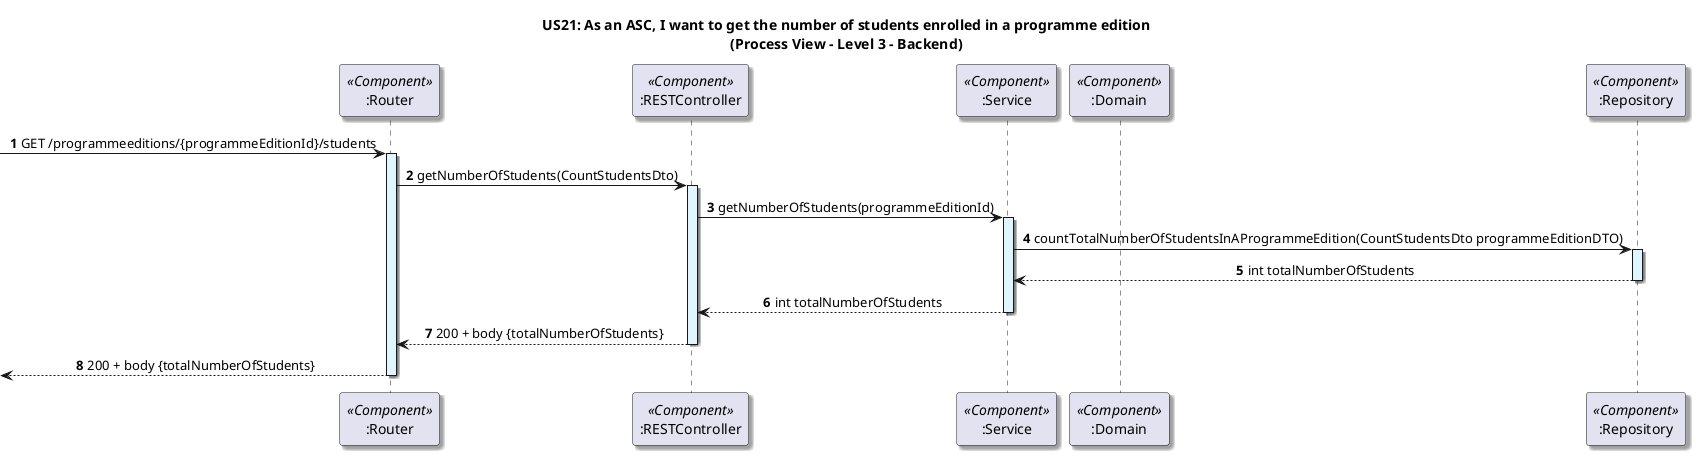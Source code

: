 @startuml

title US21: As an ASC, I want to get the number of students enrolled in a programme edition\n(Process View - Level 3 - Backend)

skinparam defaultTextAlignment center
skinparam shadowing true

autonumber

participant ":Router" as router <<Component>>
participant ":RESTController" as controller <<Component>>
participant ":Service" as service <<Component>>
participant ":Domain" as domain <<Component>>
participant ":Repository" as repository <<Component>>

-> router: GET /programmeeditions/{programmeEditionId}/students
activate router #E1F5FE

router -> controller: getNumberOfStudents(CountStudentsDto)
activate controller #E1F5FE

controller -> service: getNumberOfStudents(programmeEditionId)
activate service #E1F5FE


service -> repository: countTotalNumberOfStudentsInAProgrammeEdition(CountStudentsDto programmeEditionDTO)
activate repository #E1F5FE

repository --> service: int totalNumberOfStudents
deactivate repository

service --> controller: int totalNumberOfStudents
deactivate service

controller --> router: 200 + body {totalNumberOfStudents}
deactivate controller

<-- router: 200 + body {totalNumberOfStudents}
deactivate router

@enduml
